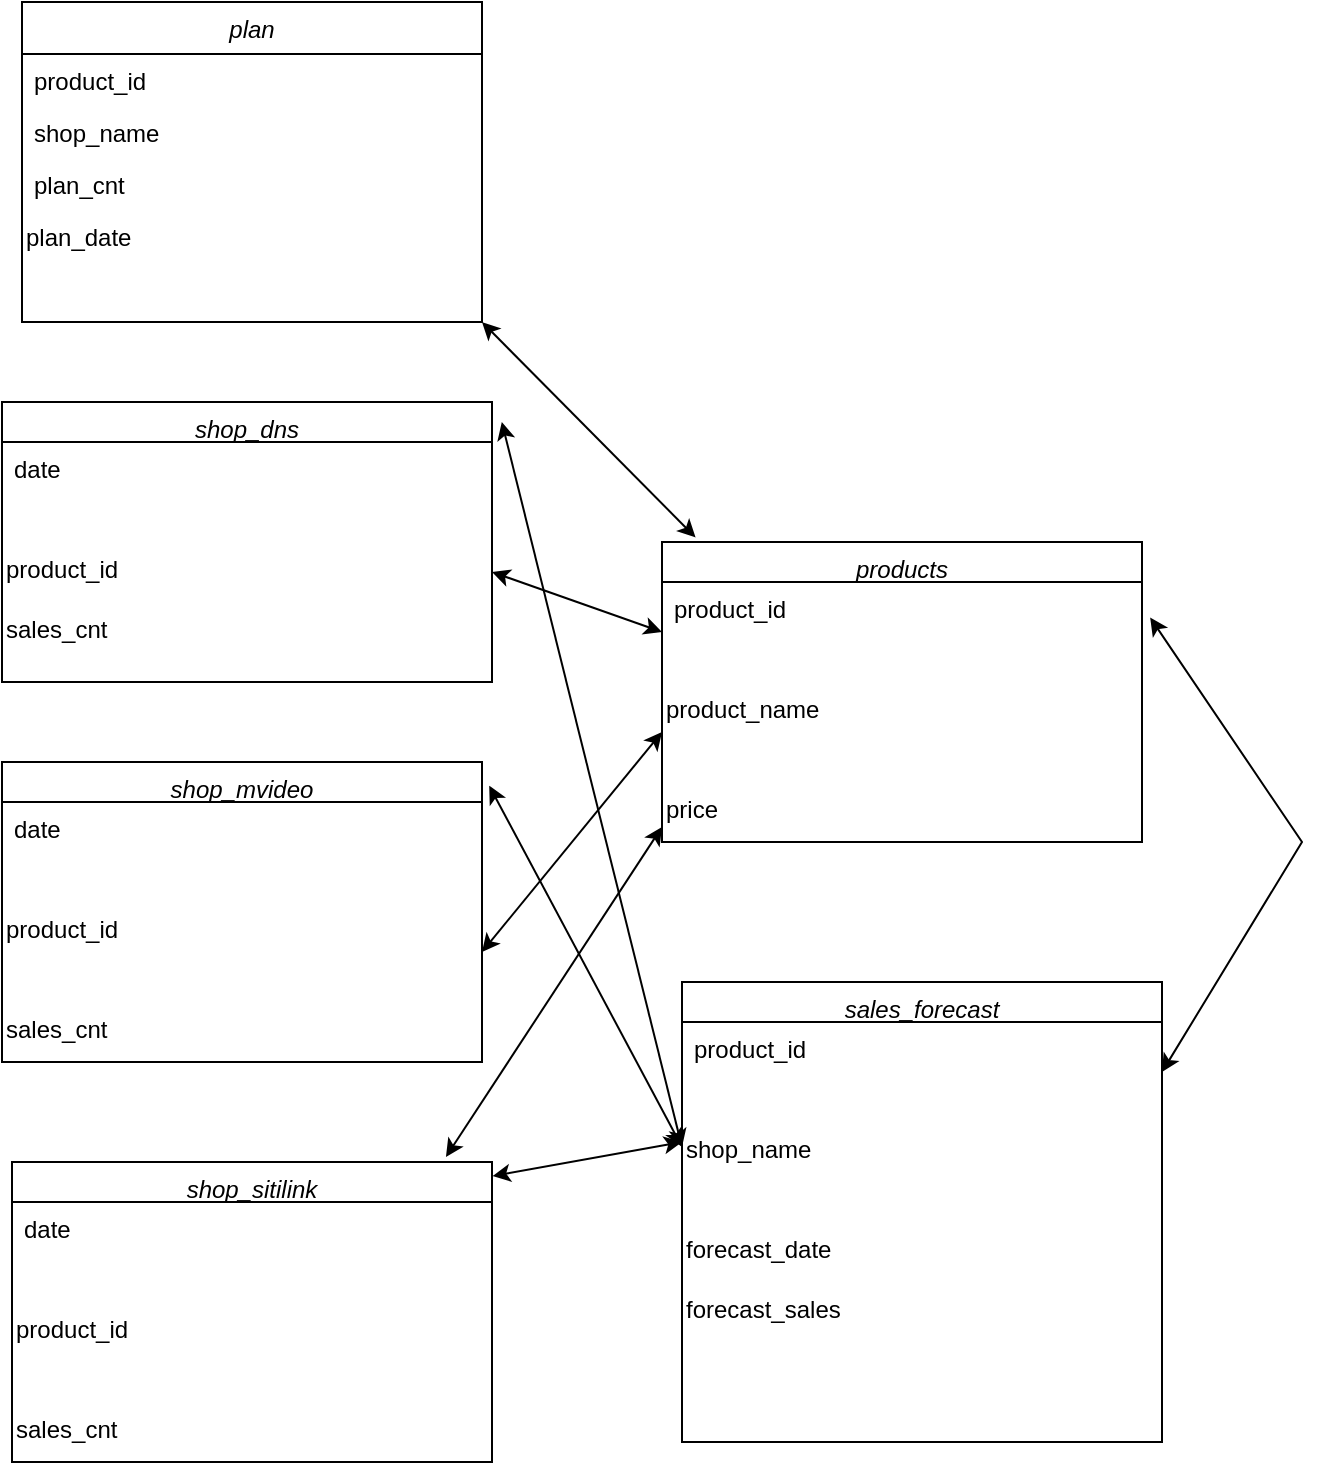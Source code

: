 <mxfile version="21.7.5" type="device">
  <diagram id="C5RBs43oDa-KdzZeNtuy" name="Page-1">
    <mxGraphModel dx="1100" dy="894" grid="1" gridSize="10" guides="1" tooltips="1" connect="1" arrows="1" fold="1" page="1" pageScale="1" pageWidth="827" pageHeight="1169" math="0" shadow="0">
      <root>
        <mxCell id="WIyWlLk6GJQsqaUBKTNV-0" />
        <mxCell id="WIyWlLk6GJQsqaUBKTNV-1" parent="WIyWlLk6GJQsqaUBKTNV-0" />
        <mxCell id="zkfFHV4jXpPFQw0GAbJ--0" value="plan" style="swimlane;fontStyle=2;align=center;verticalAlign=top;childLayout=stackLayout;horizontal=1;startSize=26;horizontalStack=0;resizeParent=1;resizeLast=0;collapsible=1;marginBottom=0;rounded=0;shadow=0;strokeWidth=1;" parent="WIyWlLk6GJQsqaUBKTNV-1" vertex="1">
          <mxGeometry x="60" y="40" width="230" height="160" as="geometry">
            <mxRectangle x="230" y="140" width="160" height="26" as="alternateBounds" />
          </mxGeometry>
        </mxCell>
        <mxCell id="zkfFHV4jXpPFQw0GAbJ--2" value="product_id" style="text;align=left;verticalAlign=top;spacingLeft=4;spacingRight=4;overflow=hidden;rotatable=0;points=[[0,0.5],[1,0.5]];portConstraint=eastwest;rounded=0;shadow=0;html=0;" parent="zkfFHV4jXpPFQw0GAbJ--0" vertex="1">
          <mxGeometry y="26" width="230" height="26" as="geometry" />
        </mxCell>
        <mxCell id="zkfFHV4jXpPFQw0GAbJ--3" value="shop_name" style="text;align=left;verticalAlign=top;spacingLeft=4;spacingRight=4;overflow=hidden;rotatable=0;points=[[0,0.5],[1,0.5]];portConstraint=eastwest;rounded=0;shadow=0;html=0;" parent="zkfFHV4jXpPFQw0GAbJ--0" vertex="1">
          <mxGeometry y="52" width="230" height="26" as="geometry" />
        </mxCell>
        <mxCell id="KQoIIr9sLk1v1GStxZdK-7" value="plan_cnt" style="text;align=left;verticalAlign=top;spacingLeft=4;spacingRight=4;overflow=hidden;rotatable=0;points=[[0,0.5],[1,0.5]];portConstraint=eastwest;rounded=0;shadow=0;html=0;" parent="zkfFHV4jXpPFQw0GAbJ--0" vertex="1">
          <mxGeometry y="78" width="230" height="26" as="geometry" />
        </mxCell>
        <mxCell id="KQoIIr9sLk1v1GStxZdK-12" value="plan_date" style="text;whiteSpace=wrap;html=1;" parent="zkfFHV4jXpPFQw0GAbJ--0" vertex="1">
          <mxGeometry y="104" width="230" height="26" as="geometry" />
        </mxCell>
        <mxCell id="KQoIIr9sLk1v1GStxZdK-54" value="shop_dns" style="swimlane;fontStyle=2;align=center;verticalAlign=top;childLayout=stackLayout;horizontal=1;startSize=20;horizontalStack=0;resizeParent=1;resizeLast=0;collapsible=1;marginBottom=0;rounded=0;shadow=0;strokeWidth=1;" parent="WIyWlLk6GJQsqaUBKTNV-1" vertex="1">
          <mxGeometry x="50" y="240" width="245" height="140" as="geometry">
            <mxRectangle x="60" y="390" width="160" height="26" as="alternateBounds" />
          </mxGeometry>
        </mxCell>
        <mxCell id="KQoIIr9sLk1v1GStxZdK-57" value="date" style="text;align=left;verticalAlign=top;spacingLeft=4;spacingRight=4;overflow=hidden;rotatable=0;points=[[0,0.5],[1,0.5]];portConstraint=eastwest;rounded=0;shadow=0;html=0;" parent="KQoIIr9sLk1v1GStxZdK-54" vertex="1">
          <mxGeometry y="20" width="245" height="50" as="geometry" />
        </mxCell>
        <mxCell id="KQoIIr9sLk1v1GStxZdK-58" value="product_id" style="text;whiteSpace=wrap;html=1;" parent="KQoIIr9sLk1v1GStxZdK-54" vertex="1">
          <mxGeometry y="70" width="245" height="30" as="geometry" />
        </mxCell>
        <mxCell id="KQoIIr9sLk1v1GStxZdK-60" value="sales_cnt" style="text;whiteSpace=wrap;html=1;" parent="KQoIIr9sLk1v1GStxZdK-54" vertex="1">
          <mxGeometry y="100" width="245" height="30" as="geometry" />
        </mxCell>
        <mxCell id="KQoIIr9sLk1v1GStxZdK-65" value="shop_mvideo" style="swimlane;fontStyle=2;align=center;verticalAlign=top;childLayout=stackLayout;horizontal=1;startSize=20;horizontalStack=0;resizeParent=1;resizeLast=0;collapsible=1;marginBottom=0;rounded=0;shadow=0;strokeWidth=1;" parent="WIyWlLk6GJQsqaUBKTNV-1" vertex="1">
          <mxGeometry x="50" y="420" width="240" height="150" as="geometry">
            <mxRectangle x="60" y="390" width="160" height="26" as="alternateBounds" />
          </mxGeometry>
        </mxCell>
        <mxCell id="KQoIIr9sLk1v1GStxZdK-66" value="date" style="text;align=left;verticalAlign=top;spacingLeft=4;spacingRight=4;overflow=hidden;rotatable=0;points=[[0,0.5],[1,0.5]];portConstraint=eastwest;rounded=0;shadow=0;html=0;" parent="KQoIIr9sLk1v1GStxZdK-65" vertex="1">
          <mxGeometry y="20" width="240" height="50" as="geometry" />
        </mxCell>
        <mxCell id="KQoIIr9sLk1v1GStxZdK-67" value="product_id" style="text;whiteSpace=wrap;html=1;" parent="KQoIIr9sLk1v1GStxZdK-65" vertex="1">
          <mxGeometry y="70" width="240" height="50" as="geometry" />
        </mxCell>
        <mxCell id="KQoIIr9sLk1v1GStxZdK-68" value="sales_cnt" style="text;whiteSpace=wrap;html=1;" parent="KQoIIr9sLk1v1GStxZdK-65" vertex="1">
          <mxGeometry y="120" width="240" height="30" as="geometry" />
        </mxCell>
        <mxCell id="NerpawQE_9N8TJt6se3r-0" value="shop_sitilink" style="swimlane;fontStyle=2;align=center;verticalAlign=top;childLayout=stackLayout;horizontal=1;startSize=20;horizontalStack=0;resizeParent=1;resizeLast=0;collapsible=1;marginBottom=0;rounded=0;shadow=0;strokeWidth=1;" vertex="1" parent="WIyWlLk6GJQsqaUBKTNV-1">
          <mxGeometry x="55" y="620" width="240" height="150" as="geometry">
            <mxRectangle x="60" y="390" width="160" height="26" as="alternateBounds" />
          </mxGeometry>
        </mxCell>
        <mxCell id="NerpawQE_9N8TJt6se3r-1" value="date" style="text;align=left;verticalAlign=top;spacingLeft=4;spacingRight=4;overflow=hidden;rotatable=0;points=[[0,0.5],[1,0.5]];portConstraint=eastwest;rounded=0;shadow=0;html=0;" vertex="1" parent="NerpawQE_9N8TJt6se3r-0">
          <mxGeometry y="20" width="240" height="50" as="geometry" />
        </mxCell>
        <mxCell id="NerpawQE_9N8TJt6se3r-2" value="product_id" style="text;whiteSpace=wrap;html=1;" vertex="1" parent="NerpawQE_9N8TJt6se3r-0">
          <mxGeometry y="70" width="240" height="50" as="geometry" />
        </mxCell>
        <mxCell id="NerpawQE_9N8TJt6se3r-3" value="sales_cnt" style="text;whiteSpace=wrap;html=1;" vertex="1" parent="NerpawQE_9N8TJt6se3r-0">
          <mxGeometry y="120" width="240" height="30" as="geometry" />
        </mxCell>
        <mxCell id="NerpawQE_9N8TJt6se3r-4" value="products" style="swimlane;fontStyle=2;align=center;verticalAlign=top;childLayout=stackLayout;horizontal=1;startSize=20;horizontalStack=0;resizeParent=1;resizeLast=0;collapsible=1;marginBottom=0;rounded=0;shadow=0;strokeWidth=1;" vertex="1" parent="WIyWlLk6GJQsqaUBKTNV-1">
          <mxGeometry x="380" y="310" width="240" height="150" as="geometry">
            <mxRectangle x="60" y="390" width="160" height="26" as="alternateBounds" />
          </mxGeometry>
        </mxCell>
        <mxCell id="NerpawQE_9N8TJt6se3r-5" value="product_id" style="text;align=left;verticalAlign=top;spacingLeft=4;spacingRight=4;overflow=hidden;rotatable=0;points=[[0,0.5],[1,0.5]];portConstraint=eastwest;rounded=0;shadow=0;html=0;" vertex="1" parent="NerpawQE_9N8TJt6se3r-4">
          <mxGeometry y="20" width="240" height="50" as="geometry" />
        </mxCell>
        <mxCell id="NerpawQE_9N8TJt6se3r-6" value="product_name" style="text;whiteSpace=wrap;html=1;" vertex="1" parent="NerpawQE_9N8TJt6se3r-4">
          <mxGeometry y="70" width="240" height="50" as="geometry" />
        </mxCell>
        <mxCell id="NerpawQE_9N8TJt6se3r-7" value="price" style="text;whiteSpace=wrap;html=1;" vertex="1" parent="NerpawQE_9N8TJt6se3r-4">
          <mxGeometry y="120" width="240" height="30" as="geometry" />
        </mxCell>
        <mxCell id="NerpawQE_9N8TJt6se3r-8" value="sales_forecast" style="swimlane;fontStyle=2;align=center;verticalAlign=top;childLayout=stackLayout;horizontal=1;startSize=20;horizontalStack=0;resizeParent=1;resizeLast=0;collapsible=1;marginBottom=0;rounded=0;shadow=0;strokeWidth=1;" vertex="1" parent="WIyWlLk6GJQsqaUBKTNV-1">
          <mxGeometry x="390" y="530" width="240" height="230" as="geometry">
            <mxRectangle x="60" y="390" width="160" height="26" as="alternateBounds" />
          </mxGeometry>
        </mxCell>
        <mxCell id="NerpawQE_9N8TJt6se3r-9" value="product_id" style="text;align=left;verticalAlign=top;spacingLeft=4;spacingRight=4;overflow=hidden;rotatable=0;points=[[0,0.5],[1,0.5]];portConstraint=eastwest;rounded=0;shadow=0;html=0;" vertex="1" parent="NerpawQE_9N8TJt6se3r-8">
          <mxGeometry y="20" width="240" height="50" as="geometry" />
        </mxCell>
        <mxCell id="NerpawQE_9N8TJt6se3r-10" value="shop_name" style="text;whiteSpace=wrap;html=1;" vertex="1" parent="NerpawQE_9N8TJt6se3r-8">
          <mxGeometry y="70" width="240" height="50" as="geometry" />
        </mxCell>
        <mxCell id="NerpawQE_9N8TJt6se3r-11" value="forecast_date" style="text;whiteSpace=wrap;html=1;" vertex="1" parent="NerpawQE_9N8TJt6se3r-8">
          <mxGeometry y="120" width="240" height="30" as="geometry" />
        </mxCell>
        <mxCell id="NerpawQE_9N8TJt6se3r-12" value="forecast_sales" style="text;whiteSpace=wrap;html=1;" vertex="1" parent="NerpawQE_9N8TJt6se3r-8">
          <mxGeometry y="150" width="240" height="50" as="geometry" />
        </mxCell>
        <mxCell id="NerpawQE_9N8TJt6se3r-13" value="" style="endArrow=classic;startArrow=classic;html=1;rounded=0;entryX=1.017;entryY=0.356;entryDx=0;entryDy=0;entryPerimeter=0;exitX=1;exitY=0.5;exitDx=0;exitDy=0;" edge="1" parent="WIyWlLk6GJQsqaUBKTNV-1" source="NerpawQE_9N8TJt6se3r-9" target="NerpawQE_9N8TJt6se3r-5">
          <mxGeometry width="50" height="50" relative="1" as="geometry">
            <mxPoint x="390" y="480" as="sourcePoint" />
            <mxPoint x="440" y="430" as="targetPoint" />
            <Array as="points">
              <mxPoint x="700" y="460" />
            </Array>
          </mxGeometry>
        </mxCell>
        <mxCell id="NerpawQE_9N8TJt6se3r-14" value="" style="endArrow=classic;startArrow=classic;html=1;rounded=0;entryX=0;entryY=0.25;entryDx=0;entryDy=0;exitX=1.02;exitY=0.071;exitDx=0;exitDy=0;exitPerimeter=0;" edge="1" parent="WIyWlLk6GJQsqaUBKTNV-1" source="KQoIIr9sLk1v1GStxZdK-54" target="NerpawQE_9N8TJt6se3r-10">
          <mxGeometry width="50" height="50" relative="1" as="geometry">
            <mxPoint x="390" y="480" as="sourcePoint" />
            <mxPoint x="440" y="430" as="targetPoint" />
          </mxGeometry>
        </mxCell>
        <mxCell id="NerpawQE_9N8TJt6se3r-15" value="" style="endArrow=classic;startArrow=classic;html=1;rounded=0;entryX=0;entryY=0.25;entryDx=0;entryDy=0;exitX=1.015;exitY=0.079;exitDx=0;exitDy=0;exitPerimeter=0;" edge="1" parent="WIyWlLk6GJQsqaUBKTNV-1" source="KQoIIr9sLk1v1GStxZdK-65" target="NerpawQE_9N8TJt6se3r-10">
          <mxGeometry width="50" height="50" relative="1" as="geometry">
            <mxPoint x="390" y="480" as="sourcePoint" />
            <mxPoint x="440" y="430" as="targetPoint" />
          </mxGeometry>
        </mxCell>
        <mxCell id="NerpawQE_9N8TJt6se3r-16" value="" style="endArrow=classic;startArrow=classic;html=1;rounded=0;entryX=1.001;entryY=0.047;entryDx=0;entryDy=0;entryPerimeter=0;" edge="1" parent="WIyWlLk6GJQsqaUBKTNV-1" target="NerpawQE_9N8TJt6se3r-0">
          <mxGeometry width="50" height="50" relative="1" as="geometry">
            <mxPoint x="390" y="610" as="sourcePoint" />
            <mxPoint x="440" y="430" as="targetPoint" />
          </mxGeometry>
        </mxCell>
        <mxCell id="NerpawQE_9N8TJt6se3r-17" value="" style="endArrow=classic;startArrow=classic;html=1;rounded=0;entryX=0.07;entryY=-0.015;entryDx=0;entryDy=0;entryPerimeter=0;exitX=1;exitY=1;exitDx=0;exitDy=0;" edge="1" parent="WIyWlLk6GJQsqaUBKTNV-1" source="zkfFHV4jXpPFQw0GAbJ--0" target="NerpawQE_9N8TJt6se3r-4">
          <mxGeometry width="50" height="50" relative="1" as="geometry">
            <mxPoint x="390" y="480" as="sourcePoint" />
            <mxPoint x="440" y="430" as="targetPoint" />
          </mxGeometry>
        </mxCell>
        <mxCell id="NerpawQE_9N8TJt6se3r-18" value="" style="endArrow=classic;startArrow=classic;html=1;rounded=0;entryX=0;entryY=0.5;entryDx=0;entryDy=0;exitX=1;exitY=0.5;exitDx=0;exitDy=0;" edge="1" parent="WIyWlLk6GJQsqaUBKTNV-1" source="KQoIIr9sLk1v1GStxZdK-58" target="NerpawQE_9N8TJt6se3r-5">
          <mxGeometry width="50" height="50" relative="1" as="geometry">
            <mxPoint x="390" y="480" as="sourcePoint" />
            <mxPoint x="440" y="430" as="targetPoint" />
          </mxGeometry>
        </mxCell>
        <mxCell id="NerpawQE_9N8TJt6se3r-19" value="" style="endArrow=classic;startArrow=classic;html=1;rounded=0;entryX=0;entryY=0.5;entryDx=0;entryDy=0;exitX=1;exitY=0.5;exitDx=0;exitDy=0;" edge="1" parent="WIyWlLk6GJQsqaUBKTNV-1" source="KQoIIr9sLk1v1GStxZdK-67" target="NerpawQE_9N8TJt6se3r-6">
          <mxGeometry width="50" height="50" relative="1" as="geometry">
            <mxPoint x="390" y="480" as="sourcePoint" />
            <mxPoint x="440" y="430" as="targetPoint" />
          </mxGeometry>
        </mxCell>
        <mxCell id="NerpawQE_9N8TJt6se3r-20" value="" style="endArrow=classic;startArrow=classic;html=1;rounded=0;entryX=0;entryY=0.75;entryDx=0;entryDy=0;exitX=0.904;exitY=-0.017;exitDx=0;exitDy=0;exitPerimeter=0;" edge="1" parent="WIyWlLk6GJQsqaUBKTNV-1" source="NerpawQE_9N8TJt6se3r-0" target="NerpawQE_9N8TJt6se3r-7">
          <mxGeometry width="50" height="50" relative="1" as="geometry">
            <mxPoint x="390" y="480" as="sourcePoint" />
            <mxPoint x="440" y="430" as="targetPoint" />
          </mxGeometry>
        </mxCell>
      </root>
    </mxGraphModel>
  </diagram>
</mxfile>
